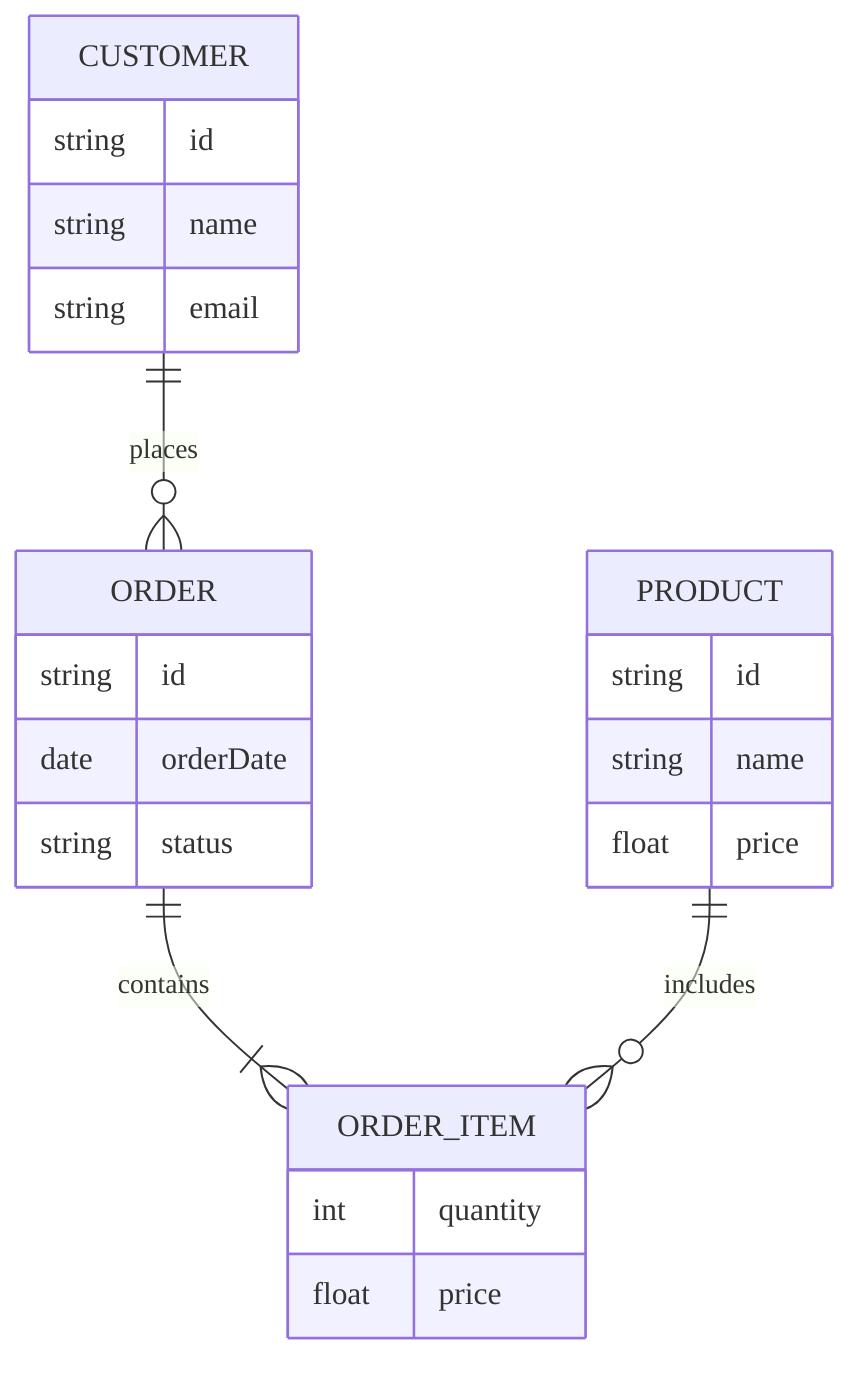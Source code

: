 %%{init: { 'fontFamily': 'Space-Notorious-rounded', 'fontSize': '16px' } }%%

erDiagram
    CUSTOMER ||--o{ ORDER : places
    ORDER ||--|{ ORDER_ITEM : contains
    PRODUCT ||--o{ ORDER_ITEM : includes
    CUSTOMER {
        string id
        string name
        string email
    }
    ORDER {
        string id
        date orderDate
        string status
    }
    PRODUCT {
        string id
        string name
        float price
    }
    ORDER_ITEM {
        int quantity
        float price
    }
